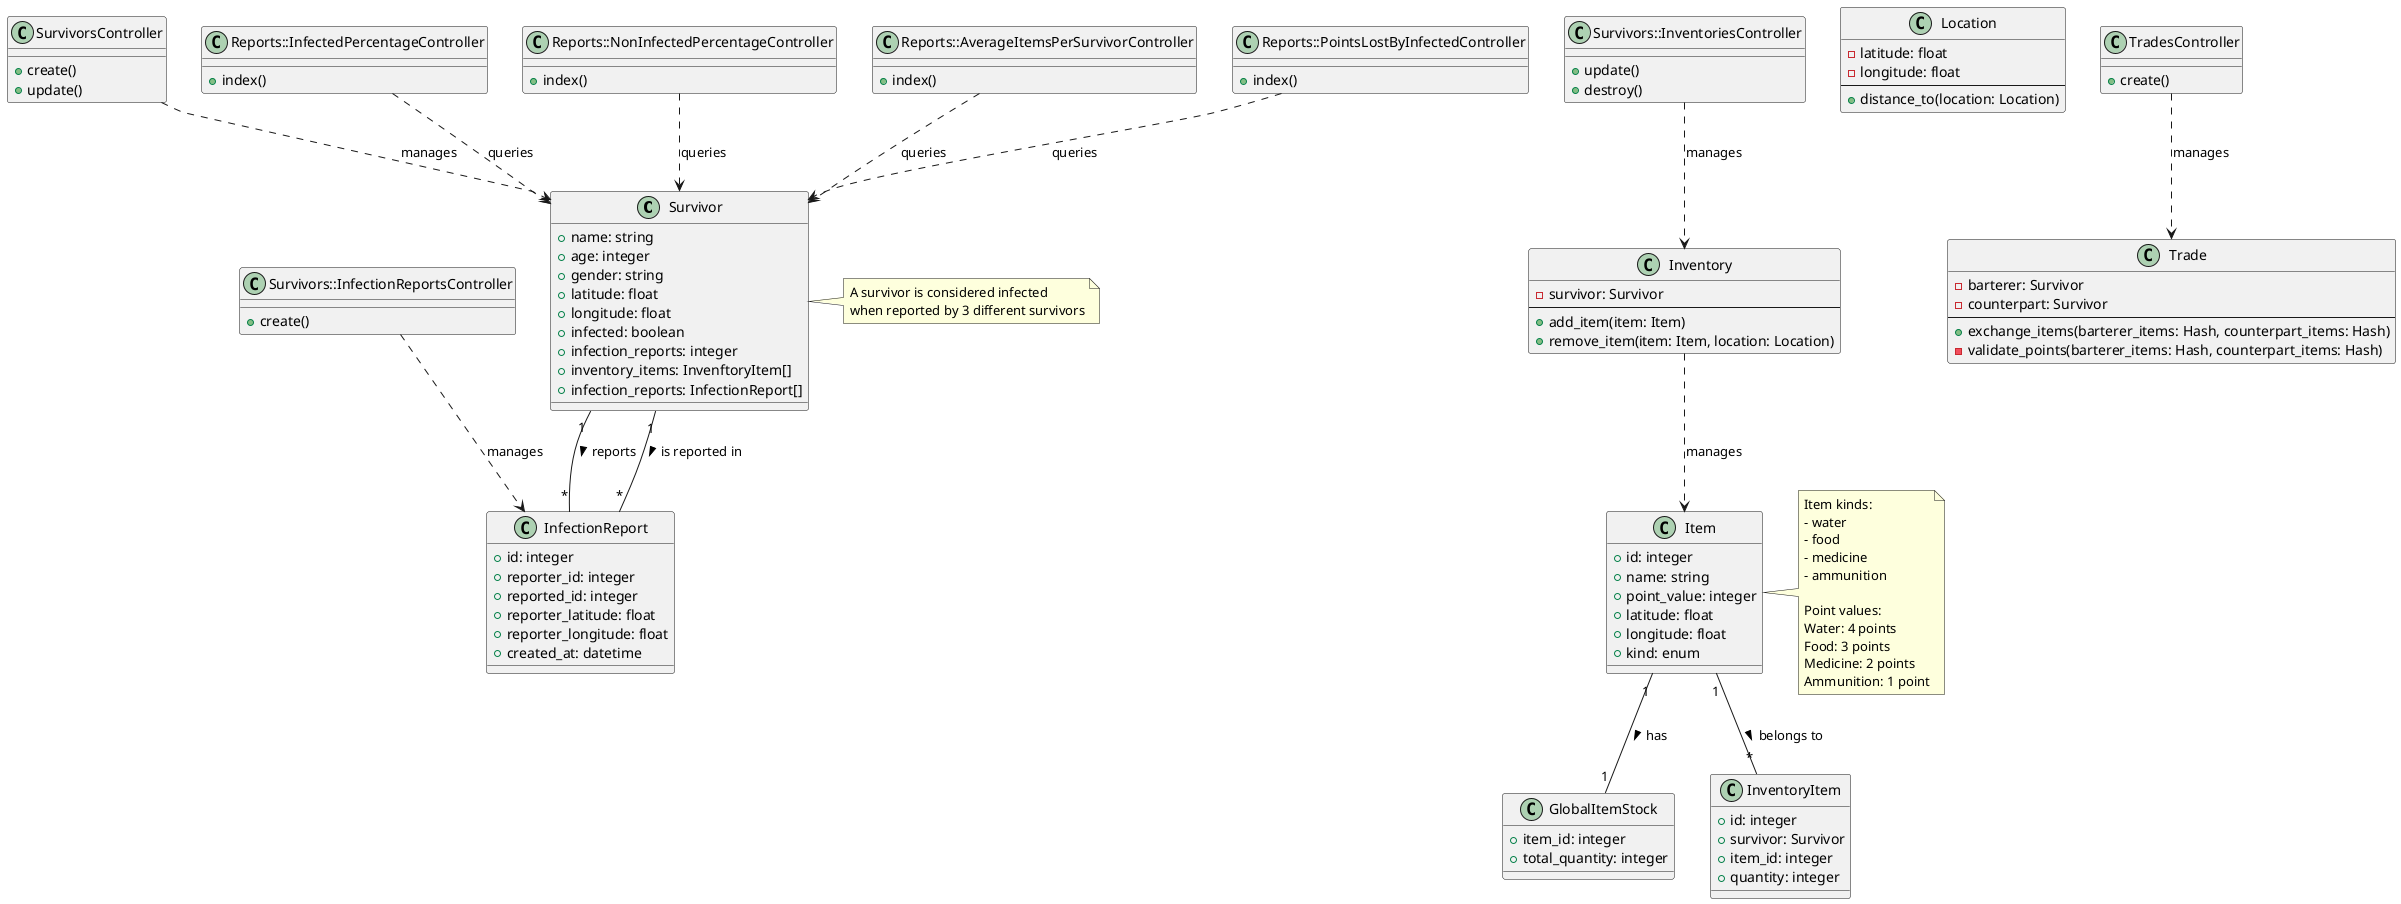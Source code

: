 @startuml ZSSN_System

class Survivor {
  +name: string
  +age: integer
  +gender: string
  +latitude: float
  +longitude: float
  +infected: boolean
  +infection_reports: integer
  +inventory_items: InvenftoryItem[]
  +infection_reports: InfectionReport[]
}

class Inventory {
  -survivor: Survivor
  --
  +add_item(item: Item)
  +remove_item(item: Item, location: Location)
}

class Location {
  -latitude: float
  -longitude: float
  --
  +distance_to(location: Location)
}

class Item {
  +id: integer
  +name: string
  +point_value: integer
  +latitude: float
  +longitude: float
  +kind: enum
}

class GlobalItemStock {
  +item_id: integer
  +total_quantity: integer
}

class InventoryItem {
  +id: integer
  +survivor: Survivor
  +item_id: integer
  +quantity: integer
}

class InfectionReport {
  +id: integer
  +reporter_id: integer
  +reported_id: integer
  +reporter_latitude: float
  +reporter_longitude: float
  +created_at: datetime
}

class Trade {
  -barterer: Survivor
  -counterpart: Survivor
  --
  +exchange_items(barterer_items: Hash, counterpart_items: Hash)
  -validate_points(barterer_items: Hash, counterpart_items: Hash)
}

' Controllers
class SurvivorsController {
  +create()
  +update()
}

class Survivors::InfectionReportsController {
  +create()
}

class Survivors::InventoriesController {
  +update()
  +destroy()
}

class TradesController {
  +create()
}

class Reports::InfectedPercentageController {
  +index()
}

class Reports::NonInfectedPercentageController {
  +index()
}

class Reports::AverageItemsPerSurvivorController {
  +index()
}

class Reports::PointsLostByInfectedController {
  +index()
}

' Relationships
Item "1" -- "*" InventoryItem : belongs to >
Item "1" -- "1" GlobalItemStock : has >
Survivor "1" -- "*" InfectionReport : reports >
Survivor "1" -- "*" InfectionReport : is reported in >

SurvivorsController ..> Survivor : manages
Survivors::InfectionReportsController ..> InfectionReport : manages
Survivors::InventoriesController ..> Inventory : manages
Inventory ..> Item : manages
TradesController ..> Trade : manages
Reports::InfectedPercentageController ..> Survivor : queries
Reports::NonInfectedPercentageController ..> Survivor : queries
Reports::AverageItemsPerSurvivorController ..> Survivor : queries
Reports::PointsLostByInfectedController ..> Survivor : queries

note right of Survivor
  A survivor is considered infected
  when reported by 3 different survivors
end note

note right of Item
  Item kinds:
  - water
  - food
  - medicine
  - ammunition

  Point values:
  Water: 4 points
  Food: 3 points
  Medicine: 2 points
  Ammunition: 1 point
end note

@enduml